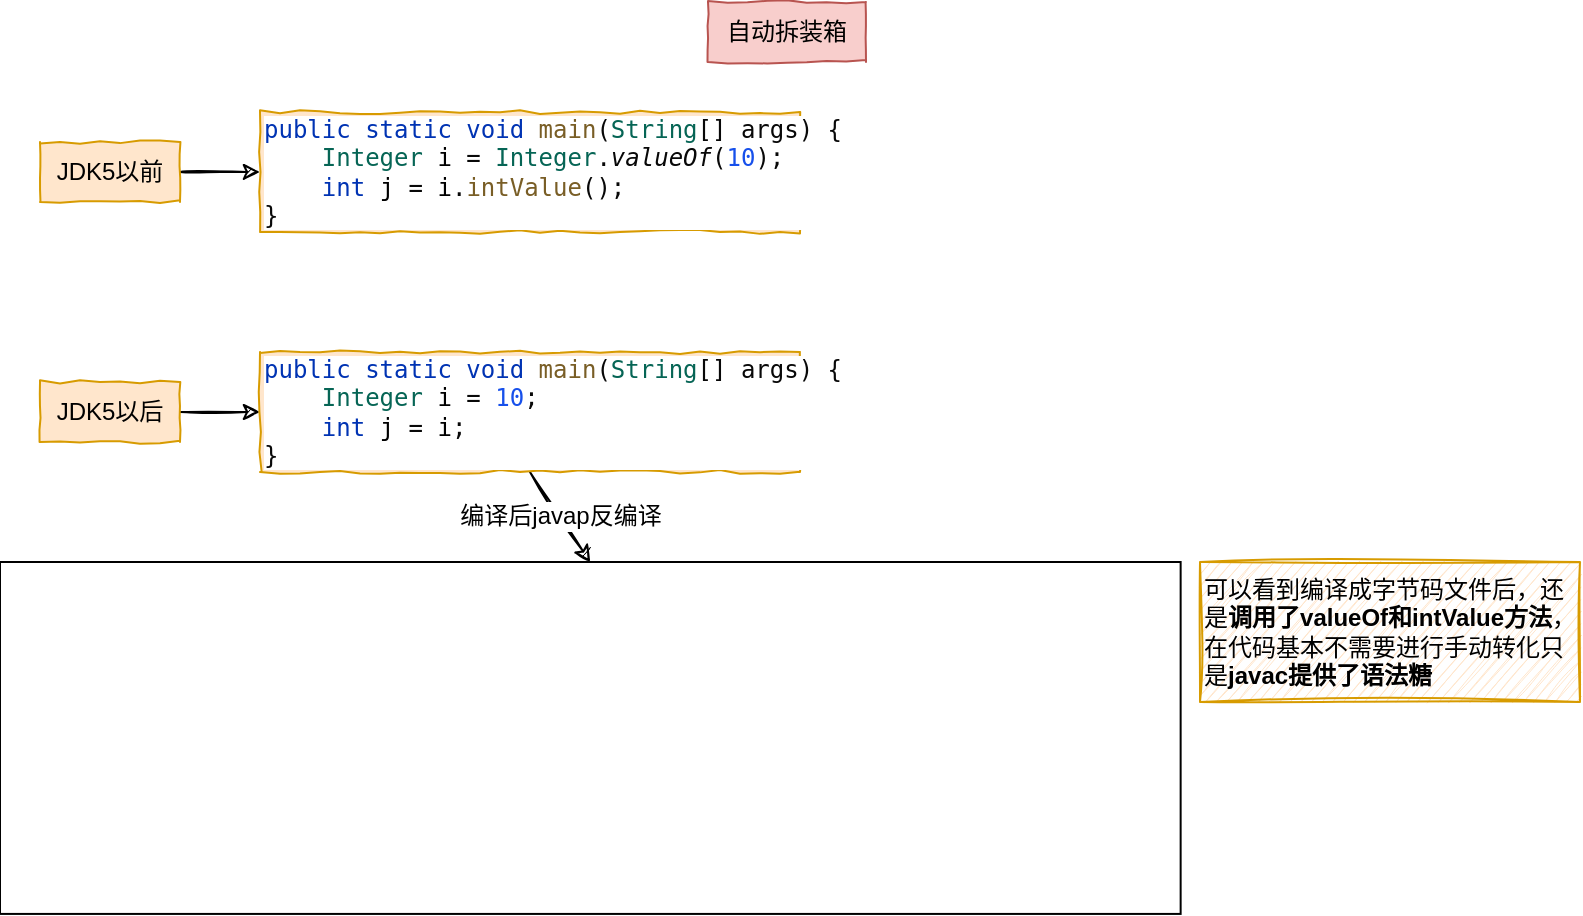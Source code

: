 <mxfile>
    <diagram id="p4cZ2v9lCHGDx8Y6ro6U" name="第 1 页">
        <mxGraphModel dx="765" dy="569" grid="1" gridSize="10" guides="1" tooltips="1" connect="1" arrows="1" fold="1" page="1" pageScale="1" pageWidth="827" pageHeight="1169" math="0" shadow="0">
            <root>
                <mxCell id="0"/>
                <mxCell id="1" parent="0"/>
                <mxCell id="5" style="edgeStyle=none;html=1;exitX=1;exitY=0.5;exitDx=0;exitDy=0;entryX=0;entryY=0.5;entryDx=0;entryDy=0;fontSize=11;sketch=1;" parent="1" source="2" target="4" edge="1">
                    <mxGeometry relative="1" as="geometry"/>
                </mxCell>
                <mxCell id="2" value="JDK5以前" style="rounded=0;whiteSpace=wrap;html=1;fillColor=#ffe6cc;strokeColor=#d79b00;comic=1;" parent="1" vertex="1">
                    <mxGeometry x="40" y="90" width="70" height="30" as="geometry"/>
                </mxCell>
                <mxCell id="3" value="自动拆装箱" style="rounded=0;whiteSpace=wrap;html=1;fillColor=#f8cecc;strokeColor=#b85450;comic=1;" parent="1" vertex="1">
                    <mxGeometry x="374" y="20" width="79" height="30" as="geometry"/>
                </mxCell>
                <mxCell id="4" value="&lt;pre style=&quot;background-color: rgb(255 , 255 , 255) ; color: rgb(8 , 8 , 8) ; font-family: &amp;#34;consolas&amp;#34; , monospace&quot;&gt;&lt;pre style=&quot;font-family: &amp;#34;consolas&amp;#34; , monospace&quot;&gt;&lt;span style=&quot;color: #0033b3&quot;&gt;public static void &lt;/span&gt;&lt;span style=&quot;color: #795e26&quot;&gt;main&lt;/span&gt;(&lt;span style=&quot;color: #066555&quot;&gt;String&lt;/span&gt;[] args) {&lt;br&gt;    &lt;span style=&quot;color: #066555&quot;&gt;Integer &lt;/span&gt;&lt;span style=&quot;color: #000000&quot;&gt;i &lt;/span&gt;= &lt;span style=&quot;color: #066555&quot;&gt;Integer&lt;/span&gt;.&lt;span style=&quot;font-style: italic&quot;&gt;valueOf&lt;/span&gt;(&lt;span style=&quot;color: #1750eb&quot;&gt;10&lt;/span&gt;);&lt;br&gt;    &lt;span style=&quot;color: #0033b3&quot;&gt;int &lt;/span&gt;&lt;span style=&quot;color: #000000&quot;&gt;j &lt;/span&gt;= &lt;span style=&quot;color: #000000&quot;&gt;i&lt;/span&gt;.&lt;span style=&quot;color: #795e26&quot;&gt;intValue&lt;/span&gt;();&lt;br&gt;}&lt;/pre&gt;&lt;/pre&gt;" style="rounded=0;whiteSpace=wrap;html=1;fillColor=#ffe6cc;strokeColor=#d79b00;comic=1;align=left;" parent="1" vertex="1">
                    <mxGeometry x="150" y="75" width="270" height="60" as="geometry"/>
                </mxCell>
                <mxCell id="8" style="edgeStyle=none;sketch=1;html=1;exitX=1;exitY=0.5;exitDx=0;exitDy=0;entryX=0;entryY=0.5;entryDx=0;entryDy=0;fontSize=11;" parent="1" source="6" target="7" edge="1">
                    <mxGeometry relative="1" as="geometry"/>
                </mxCell>
                <mxCell id="6" value="JDK5以后" style="rounded=0;whiteSpace=wrap;html=1;fillColor=#ffe6cc;strokeColor=#d79b00;comic=1;" parent="1" vertex="1">
                    <mxGeometry x="40" y="210" width="70" height="30" as="geometry"/>
                </mxCell>
                <mxCell id="11" value="&lt;font style=&quot;font-size: 12px&quot;&gt;编译后javap反编译&lt;/font&gt;" style="edgeStyle=none;sketch=1;html=1;exitX=0.5;exitY=1;exitDx=0;exitDy=0;entryX=0.5;entryY=0;entryDx=0;entryDy=0;fontSize=11;" parent="1" source="7" target="10" edge="1">
                    <mxGeometry relative="1" as="geometry"/>
                </mxCell>
                <mxCell id="7" value="&lt;pre style=&quot;background-color: rgb(255 , 255 , 255) ; color: rgb(8 , 8 , 8) ; font-family: &amp;#34;consolas&amp;#34; , monospace&quot;&gt;&lt;span style=&quot;color: #0033b3&quot;&gt;public static void &lt;/span&gt;&lt;span style=&quot;color: #795e26&quot;&gt;main&lt;/span&gt;(&lt;span style=&quot;color: #066555&quot;&gt;String&lt;/span&gt;[] args) {&lt;br&gt;    &lt;span style=&quot;color: #066555&quot;&gt;Integer &lt;/span&gt;&lt;span style=&quot;color: #000000&quot;&gt;i &lt;/span&gt;= &lt;span style=&quot;color: #1750eb&quot;&gt;10&lt;/span&gt;;&lt;br&gt;    &lt;span style=&quot;color: #0033b3&quot;&gt;int &lt;/span&gt;&lt;span style=&quot;color: #000000&quot;&gt;j &lt;/span&gt;= &lt;span style=&quot;color: #000000&quot;&gt;i&lt;/span&gt;;&lt;br&gt;}&lt;/pre&gt;" style="rounded=0;whiteSpace=wrap;html=1;fillColor=#ffe6cc;strokeColor=#d79b00;comic=1;align=left;" parent="1" vertex="1">
                    <mxGeometry x="150" y="195" width="270" height="60" as="geometry"/>
                </mxCell>
                <mxCell id="10" value="" style="shape=image;imageAspect=0;aspect=fixed;verticalLabelPosition=bottom;verticalAlign=top;comic=1;fontSize=11;image=https://codereaper-image-bed.oss-cn-shenzhen.aliyuncs.com/img/image-20220825000832903.png;imageBorder=default;" parent="1" vertex="1">
                    <mxGeometry x="20" y="300" width="590.32" height="175.96" as="geometry"/>
                </mxCell>
                <mxCell id="13" value="可以看到编译成字节码文件后，还是&lt;b&gt;调用了valueOf和intValue方法&lt;/b&gt;，在代码基本不需要进行手动转化只是&lt;b&gt;javac提供了语法糖&lt;/b&gt;" style="rounded=0;whiteSpace=wrap;html=1;fillColor=#ffe6cc;strokeColor=#d79b00;comic=1;align=left;sketch=1;" parent="1" vertex="1">
                    <mxGeometry x="620" y="300" width="190" height="70" as="geometry"/>
                </mxCell>
            </root>
        </mxGraphModel>
    </diagram>
</mxfile>